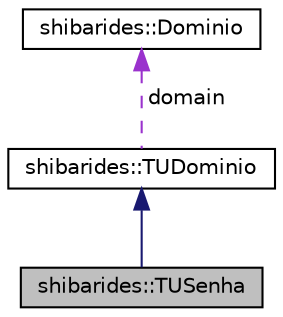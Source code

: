 digraph "shibarides::TUSenha"
{
  edge [fontname="Helvetica",fontsize="10",labelfontname="Helvetica",labelfontsize="10"];
  node [fontname="Helvetica",fontsize="10",shape=record];
  Node1 [label="shibarides::TUSenha",height=0.2,width=0.4,color="black", fillcolor="grey75", style="filled", fontcolor="black"];
  Node2 -> Node1 [dir="back",color="midnightblue",fontsize="10",style="solid",fontname="Helvetica"];
  Node2 [label="shibarides::TUDominio",height=0.2,width=0.4,color="black", fillcolor="white", style="filled",URL="$classshibarides_1_1TUDominio.html"];
  Node3 -> Node2 [dir="back",color="darkorchid3",fontsize="10",style="dashed",label=" domain" ,fontname="Helvetica"];
  Node3 [label="shibarides::Dominio",height=0.2,width=0.4,color="black", fillcolor="white", style="filled",URL="$classshibarides_1_1Dominio.html"];
}
